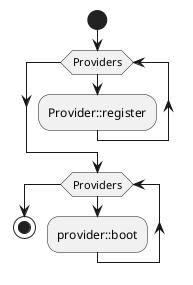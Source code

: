 @startuml

start
while (Providers)
    :Provider::register;
endwhile

while (Providers)
    :provider::boot;
endwhile
stop

@enduml

